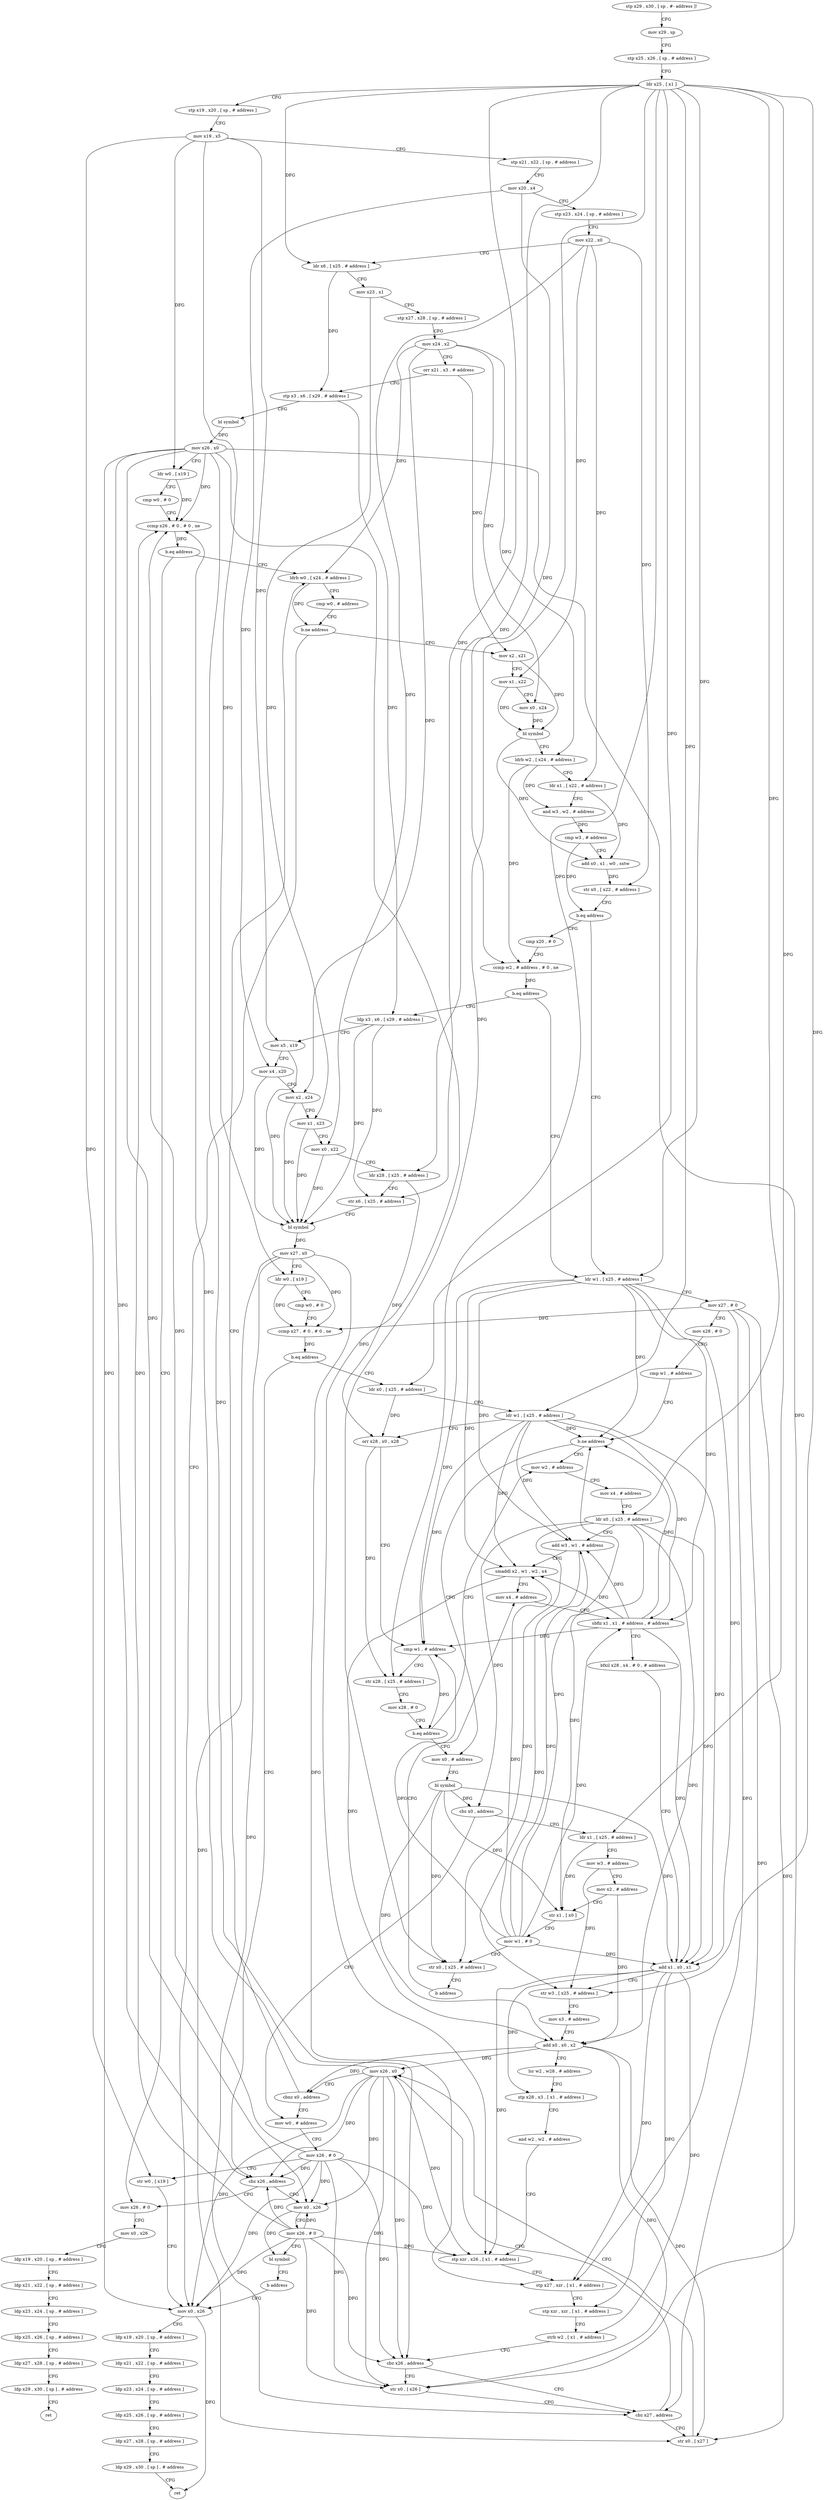 digraph "func" {
"4413600" [label = "stp x29 , x30 , [ sp , #- address ]!" ]
"4413604" [label = "mov x29 , sp" ]
"4413608" [label = "stp x25 , x26 , [ sp , # address ]" ]
"4413612" [label = "ldr x25 , [ x1 ]" ]
"4413616" [label = "stp x19 , x20 , [ sp , # address ]" ]
"4413620" [label = "mov x19 , x5" ]
"4413624" [label = "stp x21 , x22 , [ sp , # address ]" ]
"4413628" [label = "mov x20 , x4" ]
"4413632" [label = "stp x23 , x24 , [ sp , # address ]" ]
"4413636" [label = "mov x22 , x0" ]
"4413640" [label = "ldr x6 , [ x25 , # address ]" ]
"4413644" [label = "mov x23 , x1" ]
"4413648" [label = "stp x27 , x28 , [ sp , # address ]" ]
"4413652" [label = "mov x24 , x2" ]
"4413656" [label = "orr x21 , x3 , # address" ]
"4413660" [label = "stp x3 , x6 , [ x29 , # address ]" ]
"4413664" [label = "bl symbol" ]
"4413668" [label = "mov x26 , x0" ]
"4413672" [label = "ldr w0 , [ x19 ]" ]
"4413676" [label = "cmp w0 , # 0" ]
"4413680" [label = "ccmp x26 , # 0 , # 0 , ne" ]
"4413684" [label = "b.eq address" ]
"4414048" [label = "mov x26 , # 0" ]
"4413688" [label = "ldrb w0 , [ x24 , # address ]" ]
"4414052" [label = "mov x0 , x26" ]
"4414056" [label = "ldp x19 , x20 , [ sp , # address ]" ]
"4414060" [label = "ldp x21 , x22 , [ sp , # address ]" ]
"4414064" [label = "ldp x23 , x24 , [ sp , # address ]" ]
"4414068" [label = "ldp x25 , x26 , [ sp , # address ]" ]
"4414072" [label = "ldp x27 , x28 , [ sp , # address ]" ]
"4414076" [label = "ldp x29 , x30 , [ sp ] , # address" ]
"4414080" [label = "ret" ]
"4413692" [label = "cmp w0 , # address" ]
"4413696" [label = "b.ne address" ]
"4413952" [label = "mov x0 , x26" ]
"4413700" [label = "mov x2 , x21" ]
"4413956" [label = "ldp x19 , x20 , [ sp , # address ]" ]
"4413960" [label = "ldp x21 , x22 , [ sp , # address ]" ]
"4413964" [label = "ldp x23 , x24 , [ sp , # address ]" ]
"4413968" [label = "ldp x25 , x26 , [ sp , # address ]" ]
"4413972" [label = "ldp x27 , x28 , [ sp , # address ]" ]
"4413976" [label = "ldp x29 , x30 , [ sp ] , # address" ]
"4413980" [label = "ret" ]
"4413704" [label = "mov x1 , x22" ]
"4413708" [label = "mov x0 , x24" ]
"4413712" [label = "bl symbol" ]
"4413716" [label = "ldrb w2 , [ x24 , # address ]" ]
"4413720" [label = "ldr x1 , [ x22 , # address ]" ]
"4413724" [label = "and w3 , w2 , # address" ]
"4413728" [label = "cmp w3 , # address" ]
"4413732" [label = "add x0 , x1 , w0 , sxtw" ]
"4413736" [label = "str x0 , [ x22 , # address ]" ]
"4413740" [label = "b.eq address" ]
"4413984" [label = "ldr w1 , [ x25 , # address ]" ]
"4413744" [label = "cmp x20 , # 0" ]
"4413988" [label = "mov x27 , # 0" ]
"4413992" [label = "mov x28 , # 0" ]
"4413996" [label = "cmp w1 , # address" ]
"4414000" [label = "b.ne address" ]
"4413840" [label = "mov w2 , # address" ]
"4414004" [label = "mov x0 , # address" ]
"4413748" [label = "ccmp w2 , # address , # 0 , ne" ]
"4413752" [label = "b.eq address" ]
"4413756" [label = "ldp x3 , x6 , [ x29 , # address ]" ]
"4413844" [label = "mov x4 , # address" ]
"4413848" [label = "ldr x0 , [ x25 , # address ]" ]
"4413852" [label = "add w3 , w1 , # address" ]
"4413856" [label = "smaddl x2 , w1 , w2 , x4" ]
"4413860" [label = "mov x4 , # address" ]
"4414008" [label = "bl symbol" ]
"4414012" [label = "cbz x0 , address" ]
"4413940" [label = "mov w0 , # address" ]
"4414016" [label = "ldr x1 , [ x25 , # address ]" ]
"4413760" [label = "mov x5 , x19" ]
"4413764" [label = "mov x4 , x20" ]
"4413768" [label = "mov x2 , x24" ]
"4413772" [label = "mov x1 , x23" ]
"4413776" [label = "mov x0 , x22" ]
"4413780" [label = "ldr x28 , [ x25 , # address ]" ]
"4413784" [label = "str x6 , [ x25 , # address ]" ]
"4413788" [label = "bl symbol" ]
"4413792" [label = "mov x27 , x0" ]
"4413796" [label = "ldr w0 , [ x19 ]" ]
"4413800" [label = "cmp w0 , # 0" ]
"4413804" [label = "ccmp x27 , # 0 , # 0 , ne" ]
"4413808" [label = "b.eq address" ]
"4414088" [label = "cbz x26 , address" ]
"4413812" [label = "ldr x0 , [ x25 , # address ]" ]
"4413924" [label = "cbz x27 , address" ]
"4413932" [label = "mov x26 , x0" ]
"4413928" [label = "str x0 , [ x27 ]" ]
"4413920" [label = "str x0 , [ x26 ]" ]
"4413944" [label = "mov x26 , # 0" ]
"4413948" [label = "str w0 , [ x19 ]" ]
"4414020" [label = "mov w3 , # address" ]
"4414024" [label = "mov x2 , # address" ]
"4414028" [label = "str x1 , [ x0 ]" ]
"4414032" [label = "mov w1 , # 0" ]
"4414036" [label = "str x0 , [ x25 , # address ]" ]
"4414040" [label = "b address" ]
"4414092" [label = "mov x0 , x26" ]
"4413816" [label = "ldr w1 , [ x25 , # address ]" ]
"4413820" [label = "orr x28 , x0 , x28" ]
"4413824" [label = "cmp w1 , # address" ]
"4413828" [label = "str x28 , [ x25 , # address ]" ]
"4413832" [label = "mov x28 , # 0" ]
"4413836" [label = "b.eq address" ]
"4413936" [label = "cbnz x0 , address" ]
"4413864" [label = "sbfiz x1 , x1 , # address , # address" ]
"4413868" [label = "bfxil x28 , x4 , # 0 , # address" ]
"4413872" [label = "add x1 , x0 , x1" ]
"4413876" [label = "str w3 , [ x25 , # address ]" ]
"4413880" [label = "mov x3 , # address" ]
"4413884" [label = "add x0 , x0 , x2" ]
"4413888" [label = "lsr w2 , w28 , # address" ]
"4413892" [label = "stp x28 , x3 , [ x1 , # address ]" ]
"4413896" [label = "and w2 , w2 , # address" ]
"4413900" [label = "stp xzr , x26 , [ x1 , # address ]" ]
"4413904" [label = "stp x27 , xzr , [ x1 , # address ]" ]
"4413908" [label = "stp xzr , xzr , [ x1 , # address ]" ]
"4413912" [label = "strb w2 , [ x1 , # address ]" ]
"4413916" [label = "cbz x26 , address" ]
"4414096" [label = "mov x26 , # 0" ]
"4414100" [label = "bl symbol" ]
"4414104" [label = "b address" ]
"4413600" -> "4413604" [ label = "CFG" ]
"4413604" -> "4413608" [ label = "CFG" ]
"4413608" -> "4413612" [ label = "CFG" ]
"4413612" -> "4413616" [ label = "CFG" ]
"4413612" -> "4413640" [ label = "DFG" ]
"4413612" -> "4413984" [ label = "DFG" ]
"4413612" -> "4413848" [ label = "DFG" ]
"4413612" -> "4413876" [ label = "DFG" ]
"4413612" -> "4414016" [ label = "DFG" ]
"4413612" -> "4414036" [ label = "DFG" ]
"4413612" -> "4413780" [ label = "DFG" ]
"4413612" -> "4413784" [ label = "DFG" ]
"4413612" -> "4413812" [ label = "DFG" ]
"4413612" -> "4413816" [ label = "DFG" ]
"4413612" -> "4413828" [ label = "DFG" ]
"4413616" -> "4413620" [ label = "CFG" ]
"4413620" -> "4413624" [ label = "CFG" ]
"4413620" -> "4413672" [ label = "DFG" ]
"4413620" -> "4413948" [ label = "DFG" ]
"4413620" -> "4413760" [ label = "DFG" ]
"4413620" -> "4413796" [ label = "DFG" ]
"4413624" -> "4413628" [ label = "CFG" ]
"4413628" -> "4413632" [ label = "CFG" ]
"4413628" -> "4413748" [ label = "DFG" ]
"4413628" -> "4413764" [ label = "DFG" ]
"4413632" -> "4413636" [ label = "CFG" ]
"4413636" -> "4413640" [ label = "CFG" ]
"4413636" -> "4413704" [ label = "DFG" ]
"4413636" -> "4413720" [ label = "DFG" ]
"4413636" -> "4413736" [ label = "DFG" ]
"4413636" -> "4413776" [ label = "DFG" ]
"4413640" -> "4413644" [ label = "CFG" ]
"4413640" -> "4413660" [ label = "DFG" ]
"4413644" -> "4413648" [ label = "CFG" ]
"4413644" -> "4413772" [ label = "DFG" ]
"4413648" -> "4413652" [ label = "CFG" ]
"4413652" -> "4413656" [ label = "CFG" ]
"4413652" -> "4413688" [ label = "DFG" ]
"4413652" -> "4413708" [ label = "DFG" ]
"4413652" -> "4413716" [ label = "DFG" ]
"4413652" -> "4413768" [ label = "DFG" ]
"4413656" -> "4413660" [ label = "CFG" ]
"4413656" -> "4413700" [ label = "DFG" ]
"4413660" -> "4413664" [ label = "CFG" ]
"4413660" -> "4413756" [ label = "DFG" ]
"4413664" -> "4413668" [ label = "DFG" ]
"4413668" -> "4413672" [ label = "CFG" ]
"4413668" -> "4413680" [ label = "DFG" ]
"4413668" -> "4413952" [ label = "DFG" ]
"4413668" -> "4413900" [ label = "DFG" ]
"4413668" -> "4413916" [ label = "DFG" ]
"4413668" -> "4413920" [ label = "DFG" ]
"4413668" -> "4414088" [ label = "DFG" ]
"4413668" -> "4414092" [ label = "DFG" ]
"4413672" -> "4413676" [ label = "CFG" ]
"4413672" -> "4413680" [ label = "DFG" ]
"4413676" -> "4413680" [ label = "CFG" ]
"4413680" -> "4413684" [ label = "DFG" ]
"4413684" -> "4414048" [ label = "CFG" ]
"4413684" -> "4413688" [ label = "CFG" ]
"4414048" -> "4414052" [ label = "CFG" ]
"4413688" -> "4413692" [ label = "CFG" ]
"4413688" -> "4413696" [ label = "DFG" ]
"4414052" -> "4414056" [ label = "CFG" ]
"4414056" -> "4414060" [ label = "CFG" ]
"4414060" -> "4414064" [ label = "CFG" ]
"4414064" -> "4414068" [ label = "CFG" ]
"4414068" -> "4414072" [ label = "CFG" ]
"4414072" -> "4414076" [ label = "CFG" ]
"4414076" -> "4414080" [ label = "CFG" ]
"4413692" -> "4413696" [ label = "CFG" ]
"4413696" -> "4413952" [ label = "CFG" ]
"4413696" -> "4413700" [ label = "CFG" ]
"4413952" -> "4413956" [ label = "CFG" ]
"4413952" -> "4413980" [ label = "DFG" ]
"4413700" -> "4413704" [ label = "CFG" ]
"4413700" -> "4413712" [ label = "DFG" ]
"4413956" -> "4413960" [ label = "CFG" ]
"4413960" -> "4413964" [ label = "CFG" ]
"4413964" -> "4413968" [ label = "CFG" ]
"4413968" -> "4413972" [ label = "CFG" ]
"4413972" -> "4413976" [ label = "CFG" ]
"4413976" -> "4413980" [ label = "CFG" ]
"4413704" -> "4413708" [ label = "CFG" ]
"4413704" -> "4413712" [ label = "DFG" ]
"4413708" -> "4413712" [ label = "DFG" ]
"4413712" -> "4413716" [ label = "CFG" ]
"4413712" -> "4413732" [ label = "DFG" ]
"4413716" -> "4413720" [ label = "CFG" ]
"4413716" -> "4413724" [ label = "DFG" ]
"4413716" -> "4413748" [ label = "DFG" ]
"4413720" -> "4413724" [ label = "CFG" ]
"4413720" -> "4413732" [ label = "DFG" ]
"4413724" -> "4413728" [ label = "DFG" ]
"4413728" -> "4413732" [ label = "CFG" ]
"4413728" -> "4413740" [ label = "DFG" ]
"4413732" -> "4413736" [ label = "DFG" ]
"4413736" -> "4413740" [ label = "CFG" ]
"4413740" -> "4413984" [ label = "CFG" ]
"4413740" -> "4413744" [ label = "CFG" ]
"4413984" -> "4413988" [ label = "CFG" ]
"4413984" -> "4414000" [ label = "DFG" ]
"4413984" -> "4413852" [ label = "DFG" ]
"4413984" -> "4413856" [ label = "DFG" ]
"4413984" -> "4413864" [ label = "DFG" ]
"4413984" -> "4413872" [ label = "DFG" ]
"4413984" -> "4413824" [ label = "DFG" ]
"4413744" -> "4413748" [ label = "CFG" ]
"4413988" -> "4413992" [ label = "CFG" ]
"4413988" -> "4413904" [ label = "DFG" ]
"4413988" -> "4413924" [ label = "DFG" ]
"4413988" -> "4413928" [ label = "DFG" ]
"4413988" -> "4413804" [ label = "DFG" ]
"4413992" -> "4413996" [ label = "CFG" ]
"4413996" -> "4414000" [ label = "CFG" ]
"4414000" -> "4413840" [ label = "CFG" ]
"4414000" -> "4414004" [ label = "CFG" ]
"4413840" -> "4413844" [ label = "CFG" ]
"4414004" -> "4414008" [ label = "CFG" ]
"4413748" -> "4413752" [ label = "DFG" ]
"4413752" -> "4413984" [ label = "CFG" ]
"4413752" -> "4413756" [ label = "CFG" ]
"4413756" -> "4413760" [ label = "CFG" ]
"4413756" -> "4413788" [ label = "DFG" ]
"4413756" -> "4413784" [ label = "DFG" ]
"4413844" -> "4413848" [ label = "CFG" ]
"4413848" -> "4413852" [ label = "CFG" ]
"4413848" -> "4414012" [ label = "DFG" ]
"4413848" -> "4413872" [ label = "DFG" ]
"4413848" -> "4413884" [ label = "DFG" ]
"4413848" -> "4414028" [ label = "DFG" ]
"4413848" -> "4414036" [ label = "DFG" ]
"4413852" -> "4413856" [ label = "CFG" ]
"4413852" -> "4413876" [ label = "DFG" ]
"4413856" -> "4413860" [ label = "CFG" ]
"4413856" -> "4413884" [ label = "DFG" ]
"4413860" -> "4413864" [ label = "CFG" ]
"4414008" -> "4414012" [ label = "DFG" ]
"4414008" -> "4413872" [ label = "DFG" ]
"4414008" -> "4413884" [ label = "DFG" ]
"4414008" -> "4414028" [ label = "DFG" ]
"4414008" -> "4414036" [ label = "DFG" ]
"4414012" -> "4413940" [ label = "CFG" ]
"4414012" -> "4414016" [ label = "CFG" ]
"4413940" -> "4413944" [ label = "CFG" ]
"4414016" -> "4414020" [ label = "CFG" ]
"4414016" -> "4414028" [ label = "DFG" ]
"4413760" -> "4413764" [ label = "CFG" ]
"4413760" -> "4413788" [ label = "DFG" ]
"4413764" -> "4413768" [ label = "CFG" ]
"4413764" -> "4413788" [ label = "DFG" ]
"4413768" -> "4413772" [ label = "CFG" ]
"4413768" -> "4413788" [ label = "DFG" ]
"4413772" -> "4413776" [ label = "CFG" ]
"4413772" -> "4413788" [ label = "DFG" ]
"4413776" -> "4413780" [ label = "CFG" ]
"4413776" -> "4413788" [ label = "DFG" ]
"4413780" -> "4413784" [ label = "CFG" ]
"4413780" -> "4413820" [ label = "DFG" ]
"4413784" -> "4413788" [ label = "CFG" ]
"4413788" -> "4413792" [ label = "DFG" ]
"4413792" -> "4413796" [ label = "CFG" ]
"4413792" -> "4413904" [ label = "DFG" ]
"4413792" -> "4413924" [ label = "DFG" ]
"4413792" -> "4413928" [ label = "DFG" ]
"4413792" -> "4413804" [ label = "DFG" ]
"4413796" -> "4413800" [ label = "CFG" ]
"4413796" -> "4413804" [ label = "DFG" ]
"4413800" -> "4413804" [ label = "CFG" ]
"4413804" -> "4413808" [ label = "DFG" ]
"4413808" -> "4414088" [ label = "CFG" ]
"4413808" -> "4413812" [ label = "CFG" ]
"4414088" -> "4414048" [ label = "CFG" ]
"4414088" -> "4414092" [ label = "CFG" ]
"4413812" -> "4413816" [ label = "CFG" ]
"4413812" -> "4413820" [ label = "DFG" ]
"4413924" -> "4413932" [ label = "CFG" ]
"4413924" -> "4413928" [ label = "CFG" ]
"4413932" -> "4413936" [ label = "CFG" ]
"4413932" -> "4413680" [ label = "DFG" ]
"4413932" -> "4413952" [ label = "DFG" ]
"4413932" -> "4413900" [ label = "DFG" ]
"4413932" -> "4413916" [ label = "DFG" ]
"4413932" -> "4413920" [ label = "DFG" ]
"4413932" -> "4414088" [ label = "DFG" ]
"4413932" -> "4414092" [ label = "DFG" ]
"4413928" -> "4413932" [ label = "CFG" ]
"4413920" -> "4413924" [ label = "CFG" ]
"4413944" -> "4413948" [ label = "CFG" ]
"4413944" -> "4413680" [ label = "DFG" ]
"4413944" -> "4413952" [ label = "DFG" ]
"4413944" -> "4413900" [ label = "DFG" ]
"4413944" -> "4413916" [ label = "DFG" ]
"4413944" -> "4413920" [ label = "DFG" ]
"4413944" -> "4414088" [ label = "DFG" ]
"4413944" -> "4414092" [ label = "DFG" ]
"4413948" -> "4413952" [ label = "CFG" ]
"4414020" -> "4414024" [ label = "CFG" ]
"4414020" -> "4413876" [ label = "DFG" ]
"4414024" -> "4414028" [ label = "CFG" ]
"4414024" -> "4413884" [ label = "DFG" ]
"4414028" -> "4414032" [ label = "CFG" ]
"4414032" -> "4414036" [ label = "CFG" ]
"4414032" -> "4414000" [ label = "DFG" ]
"4414032" -> "4413852" [ label = "DFG" ]
"4414032" -> "4413856" [ label = "DFG" ]
"4414032" -> "4413864" [ label = "DFG" ]
"4414032" -> "4413872" [ label = "DFG" ]
"4414032" -> "4413824" [ label = "DFG" ]
"4414036" -> "4414040" [ label = "CFG" ]
"4414040" -> "4413860" [ label = "CFG" ]
"4414092" -> "4414096" [ label = "CFG" ]
"4414092" -> "4414100" [ label = "DFG" ]
"4413816" -> "4413820" [ label = "CFG" ]
"4413816" -> "4414000" [ label = "DFG" ]
"4413816" -> "4413852" [ label = "DFG" ]
"4413816" -> "4413856" [ label = "DFG" ]
"4413816" -> "4413864" [ label = "DFG" ]
"4413816" -> "4413872" [ label = "DFG" ]
"4413816" -> "4413824" [ label = "DFG" ]
"4413820" -> "4413824" [ label = "CFG" ]
"4413820" -> "4413828" [ label = "DFG" ]
"4413824" -> "4413828" [ label = "CFG" ]
"4413824" -> "4413836" [ label = "DFG" ]
"4413828" -> "4413832" [ label = "CFG" ]
"4413832" -> "4413836" [ label = "CFG" ]
"4413836" -> "4414004" [ label = "CFG" ]
"4413836" -> "4413840" [ label = "CFG" ]
"4413936" -> "4413688" [ label = "CFG" ]
"4413936" -> "4413940" [ label = "CFG" ]
"4413864" -> "4413868" [ label = "CFG" ]
"4413864" -> "4414000" [ label = "DFG" ]
"4413864" -> "4413852" [ label = "DFG" ]
"4413864" -> "4413856" [ label = "DFG" ]
"4413864" -> "4413872" [ label = "DFG" ]
"4413864" -> "4413824" [ label = "DFG" ]
"4413868" -> "4413872" [ label = "CFG" ]
"4413872" -> "4413876" [ label = "CFG" ]
"4413872" -> "4413892" [ label = "DFG" ]
"4413872" -> "4413900" [ label = "DFG" ]
"4413872" -> "4413904" [ label = "DFG" ]
"4413872" -> "4413908" [ label = "DFG" ]
"4413872" -> "4413912" [ label = "DFG" ]
"4413876" -> "4413880" [ label = "CFG" ]
"4413880" -> "4413884" [ label = "CFG" ]
"4413884" -> "4413888" [ label = "CFG" ]
"4413884" -> "4413920" [ label = "DFG" ]
"4413884" -> "4413932" [ label = "DFG" ]
"4413884" -> "4413936" [ label = "DFG" ]
"4413884" -> "4413928" [ label = "DFG" ]
"4413888" -> "4413892" [ label = "CFG" ]
"4413892" -> "4413896" [ label = "CFG" ]
"4413896" -> "4413900" [ label = "CFG" ]
"4413900" -> "4413904" [ label = "CFG" ]
"4413904" -> "4413908" [ label = "CFG" ]
"4413908" -> "4413912" [ label = "CFG" ]
"4413912" -> "4413916" [ label = "CFG" ]
"4413916" -> "4413924" [ label = "CFG" ]
"4413916" -> "4413920" [ label = "CFG" ]
"4414096" -> "4414100" [ label = "CFG" ]
"4414096" -> "4413680" [ label = "DFG" ]
"4414096" -> "4413952" [ label = "DFG" ]
"4414096" -> "4413900" [ label = "DFG" ]
"4414096" -> "4413916" [ label = "DFG" ]
"4414096" -> "4414088" [ label = "DFG" ]
"4414096" -> "4414092" [ label = "DFG" ]
"4414096" -> "4413920" [ label = "DFG" ]
"4414100" -> "4414104" [ label = "CFG" ]
"4414104" -> "4413952" [ label = "CFG" ]
}
